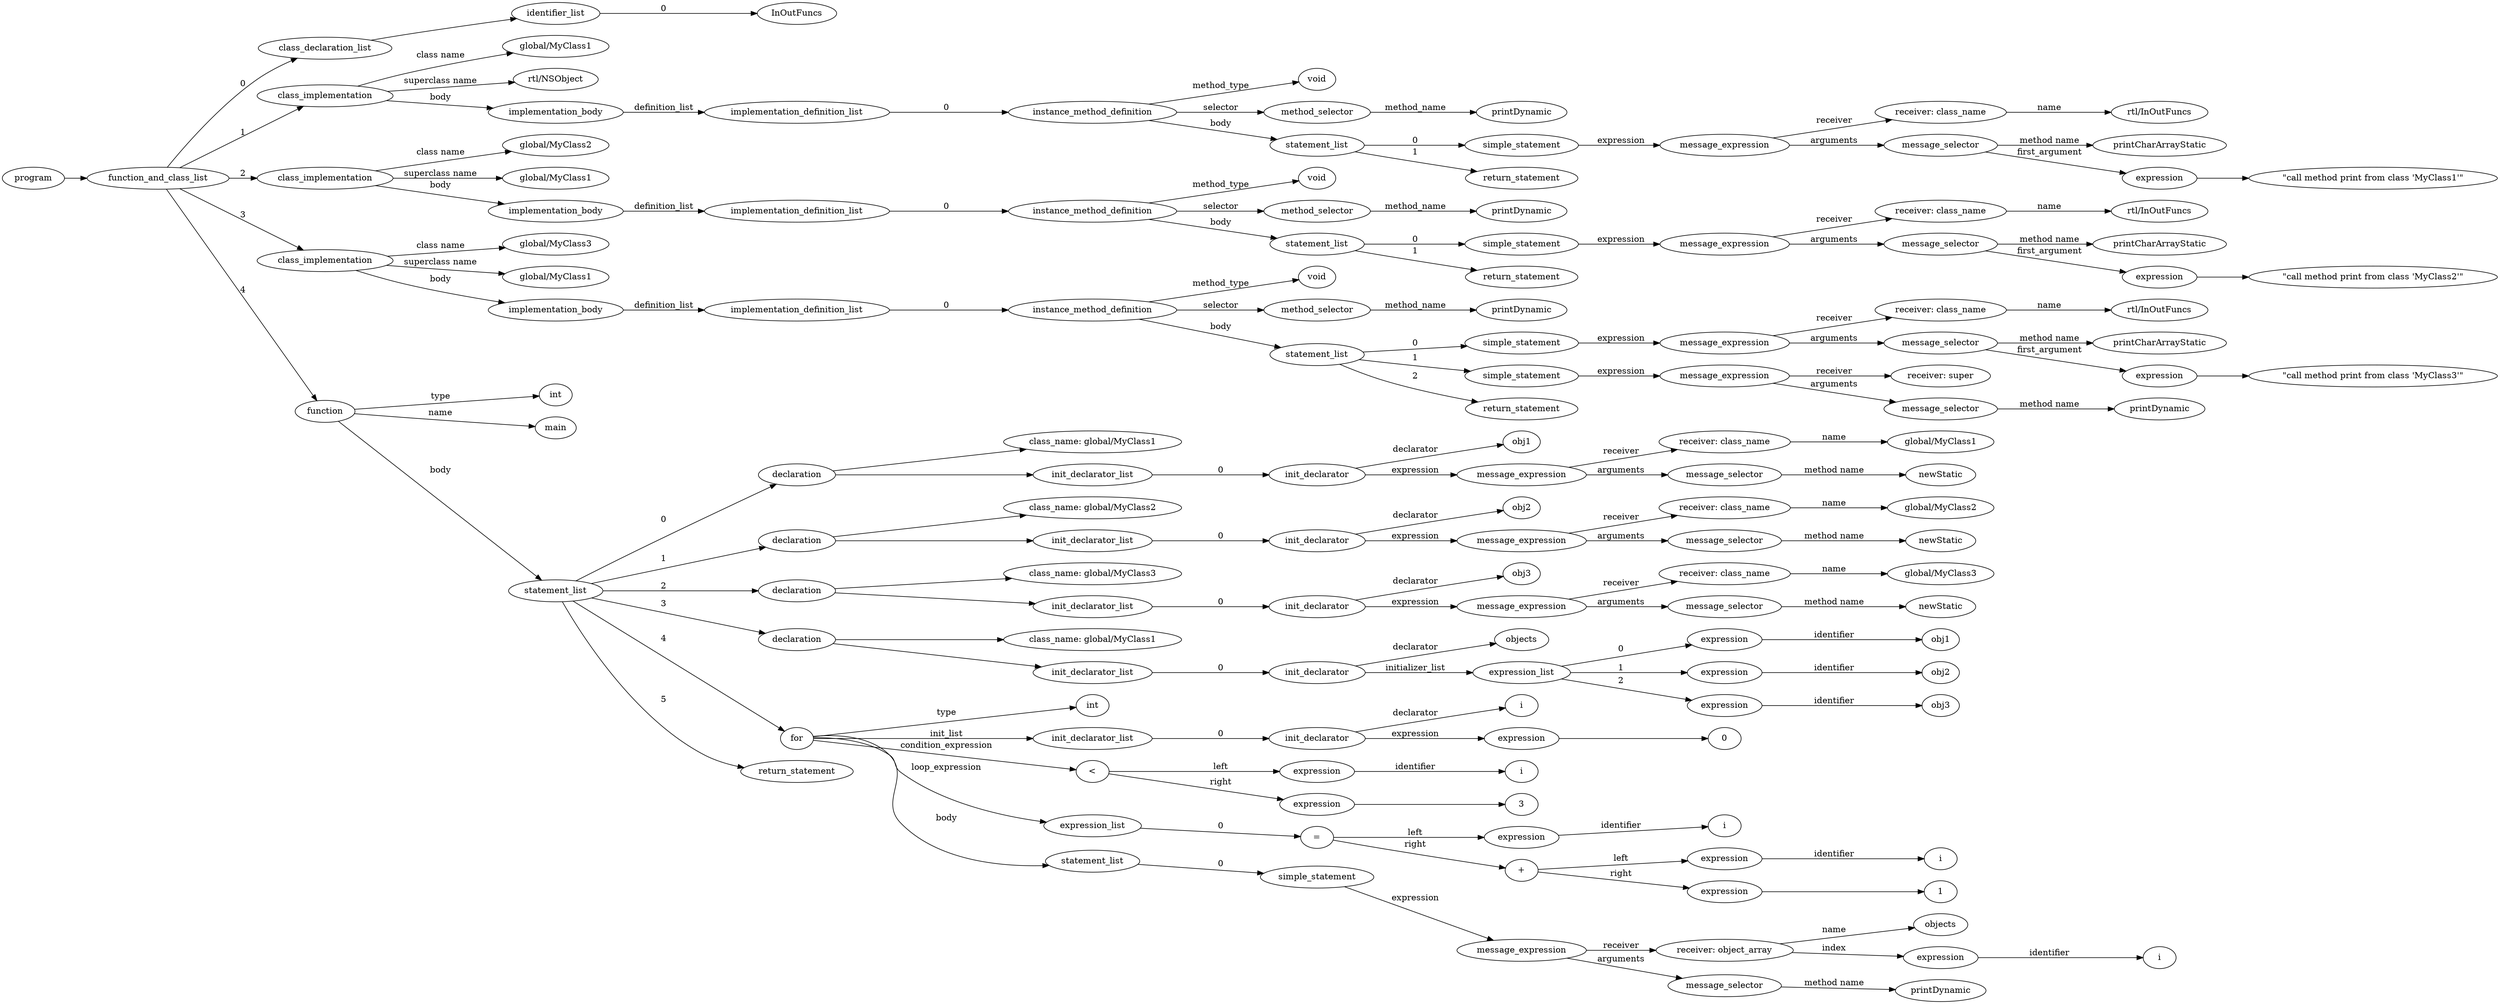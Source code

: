 digraph ObjectiveC { rankdir="LR";
101[label="program"];
101->2;
2[label="function_and_class_list"];
2->1[label="0"];
1[label="class_declaration_list"];
1->0;
0[label="identifier_list"];
0.0 [label="InOutFuncs"];
0->0.0 [label="0"];
2->15[label="1"];
15[label="class_implementation"];
15.1 [label="global/MyClass1"];
15->15.1 [label="class name"];
15.2 [label="rtl/NSObject"];
15->15.2 [label="superclass name"];
15->14[label="body"];
14[label="implementation_body"];
14->13[label="definition_list"];
13[label="implementation_definition_list"];
13->12[label="0"];
12[label="instance_method_definition"];
12->11[label="method_type"];
11[label="void"];
12->3[label="selector"];
3[label="method_selector"];
3->3.1 [label="method_name"];
3.1 [label="printDynamic"];
12->10[label="body"];
10[label="statement_list"];
10->9[label="0"];
9[label="simple_statement"];
9->8[label="expression"];
8[label="expression"];
8[label="message_expression"];
8->4[label="receiver"];
4[label="receiver: class_name"];
4.1 [label="rtl/InOutFuncs"];
4->4.1 [label="name"];
8->7[label="arguments"];
7[label="message_selector"];
7.1 [label="printCharArrayStatic"];
7->7.1 [label="method name"]; 
7->6[label="first_argument"];
6[label="expression"];
6->5;
5[label=<"call method print from class 'MyClass1'">];
10->120[label="1"];
120[label="return_statement"];
2->28[label="2"];
28[label="class_implementation"];
28.1 [label="global/MyClass2"];
28->28.1 [label="class name"];
28.2 [label="global/MyClass1"];
28->28.2 [label="superclass name"];
28->27[label="body"];
27[label="implementation_body"];
27->26[label="definition_list"];
26[label="implementation_definition_list"];
26->25[label="0"];
25[label="instance_method_definition"];
25->24[label="method_type"];
24[label="void"];
25->16[label="selector"];
16[label="method_selector"];
16->16.1 [label="method_name"];
16.1 [label="printDynamic"];
25->23[label="body"];
23[label="statement_list"];
23->22[label="0"];
22[label="simple_statement"];
22->21[label="expression"];
21[label="expression"];
21[label="message_expression"];
21->17[label="receiver"];
17[label="receiver: class_name"];
17.1 [label="rtl/InOutFuncs"];
17->17.1 [label="name"];
21->20[label="arguments"];
20[label="message_selector"];
20.1 [label="printCharArrayStatic"];
20->20.1 [label="method name"]; 
20->19[label="first_argument"];
19[label="expression"];
19->18;
18[label=<"call method print from class 'MyClass2'">];
23->123[label="1"];
123[label="return_statement"];
2->45[label="3"];
45[label="class_implementation"];
45.1 [label="global/MyClass3"];
45->45.1 [label="class name"];
45.2 [label="global/MyClass1"];
45->45.2 [label="superclass name"];
45->44[label="body"];
44[label="implementation_body"];
44->43[label="definition_list"];
43[label="implementation_definition_list"];
43->42[label="0"];
42[label="instance_method_definition"];
42->41[label="method_type"];
41[label="void"];
42->29[label="selector"];
29[label="method_selector"];
29->29.1 [label="method_name"];
29.1 [label="printDynamic"];
42->36[label="body"];
36[label="statement_list"];
36->35[label="0"];
35[label="simple_statement"];
35->34[label="expression"];
34[label="expression"];
34[label="message_expression"];
34->30[label="receiver"];
30[label="receiver: class_name"];
30.1 [label="rtl/InOutFuncs"];
30->30.1 [label="name"];
34->33[label="arguments"];
33[label="message_selector"];
33.1 [label="printCharArrayStatic"];
33->33.1 [label="method name"]; 
33->32[label="first_argument"];
32[label="expression"];
32->31;
31[label=<"call method print from class 'MyClass3'">];
36->40[label="1"];
40[label="simple_statement"];
40->39[label="expression"];
39[label="expression"];
39[label="message_expression"];
39->37[label="receiver"];
37[label="receiver: super"];
39->38[label="arguments"];
38[label="message_selector"];
38.1 [label="printDynamic"];
38->38.1 [label="method name"]; 
36->126[label="2"];
126[label="return_statement"];
2->100[label="4"];
100[label="function"];
100->46[label="type"];
46[label="int"];
100->100.1 [label="name"];
100.1 [label="main"];
100->54[label="body"];
54[label="statement_list"];
54->53[label="0"];
53[label="declaration"];
53->52;
52[label="class_name: global/MyClass1"];
53->51;
51[label="init_declarator_list"];
51->50[label="0"];
50[label="init_declarator"];
50.1 [label="obj1"];
50->50.1[label="declarator"];
50->49[label="expression"];
49[label="expression"];
49[label="message_expression"];
49->47[label="receiver"];
47[label="receiver: class_name"];
47.1 [label="global/MyClass1"];
47->47.1 [label="name"];
49->48[label="arguments"];
48[label="message_selector"];
48.1 [label="newStatic"];
48->48.1 [label="method name"]; 
54->61[label="1"];
61[label="declaration"];
61->60;
60[label="class_name: global/MyClass2"];
61->59;
59[label="init_declarator_list"];
59->58[label="0"];
58[label="init_declarator"];
58.1 [label="obj2"];
58->58.1[label="declarator"];
58->57[label="expression"];
57[label="expression"];
57[label="message_expression"];
57->55[label="receiver"];
55[label="receiver: class_name"];
55.1 [label="global/MyClass2"];
55->55.1 [label="name"];
57->56[label="arguments"];
56[label="message_selector"];
56.1 [label="newStatic"];
56->56.1 [label="method name"]; 
54->68[label="2"];
68[label="declaration"];
68->67;
67[label="class_name: global/MyClass3"];
68->66;
66[label="init_declarator_list"];
66->65[label="0"];
65[label="init_declarator"];
65.1 [label="obj3"];
65->65.1[label="declarator"];
65->64[label="expression"];
64[label="expression"];
64[label="message_expression"];
64->62[label="receiver"];
62[label="receiver: class_name"];
62.1 [label="global/MyClass3"];
62->62.1 [label="name"];
64->63[label="arguments"];
63[label="message_selector"];
63.1 [label="newStatic"];
63->63.1 [label="method name"]; 
54->76[label="3"];
76[label="declaration"];
76->75;
75[label="class_name: global/MyClass1"];
76->74;
74[label="init_declarator_list"];
74->73[label="0"];
73[label="init_declarator"];
73.1 [label="objects"];
73->73.1[label="declarator"];
73->70[label="initializer_list"];
70[label="expression_list"];
70->69[label="0"];
69[label="expression"];
69->69.1 [label="identifier"];69.1[label="obj1"];
70->71[label="1"];
71[label="expression"];
71->71.1 [label="identifier"];71.1[label="obj2"];
70->72[label="2"];
72[label="expression"];
72->72.1 [label="identifier"];72.1[label="obj3"];
54->99[label="4"];
99[label="for"];
99->77[label="type"];
77[label="int"];
99->81[label="init_list"];
81[label="init_declarator_list"];
81->80[label="0"];
80[label="init_declarator"];
80.1 [label="i"];
80->80.1[label="declarator"];
80->79[label="expression"];
79[label="expression"];
79->78;
78[label="0"];
99->85[label="condition_expression"];
85[label="expression"];
85[label="<"];
85->82[label="left"];
82[label="expression"];
82->82.1 [label="identifier"];82.1[label="i"];
85->84[label="right"];
84[label="expression"];
84->83;
83[label="3"];
99->92[label="loop_expression"];
92[label="expression_list"];
92->91[label="0"];
91[label="expression"];
91[label="="];
91->86[label="left"];
86[label="expression"];
86->86.1 [label="identifier"];86.1[label="i"];
91->90[label="right"];
90[label="expression"];
90[label="+"];
90->87[label="left"];
87[label="expression"];
87->87.1 [label="identifier"];87.1[label="i"];
90->89[label="right"];
89[label="expression"];
89->88;
88[label="1"];
99->98[label="body"];
98[label="statement_list"];
98->97[label="0"];
97[label="simple_statement"];
97->96[label="expression"];
96[label="expression"];
96[label="message_expression"];
96->94[label="receiver"];
94[label="receiver: object_array"];
94.1 [label="objects"];
94->94.1 [label="name"];
94->93[label="index"];
93[label="expression"];
93->93.1 [label="identifier"];93.1[label="i"];
96->95[label="arguments"];
95[label="message_selector"];
95.1 [label="printDynamic"];
95->95.1 [label="method name"]; 
54->127[label="5"];
127[label="return_statement"];
}
